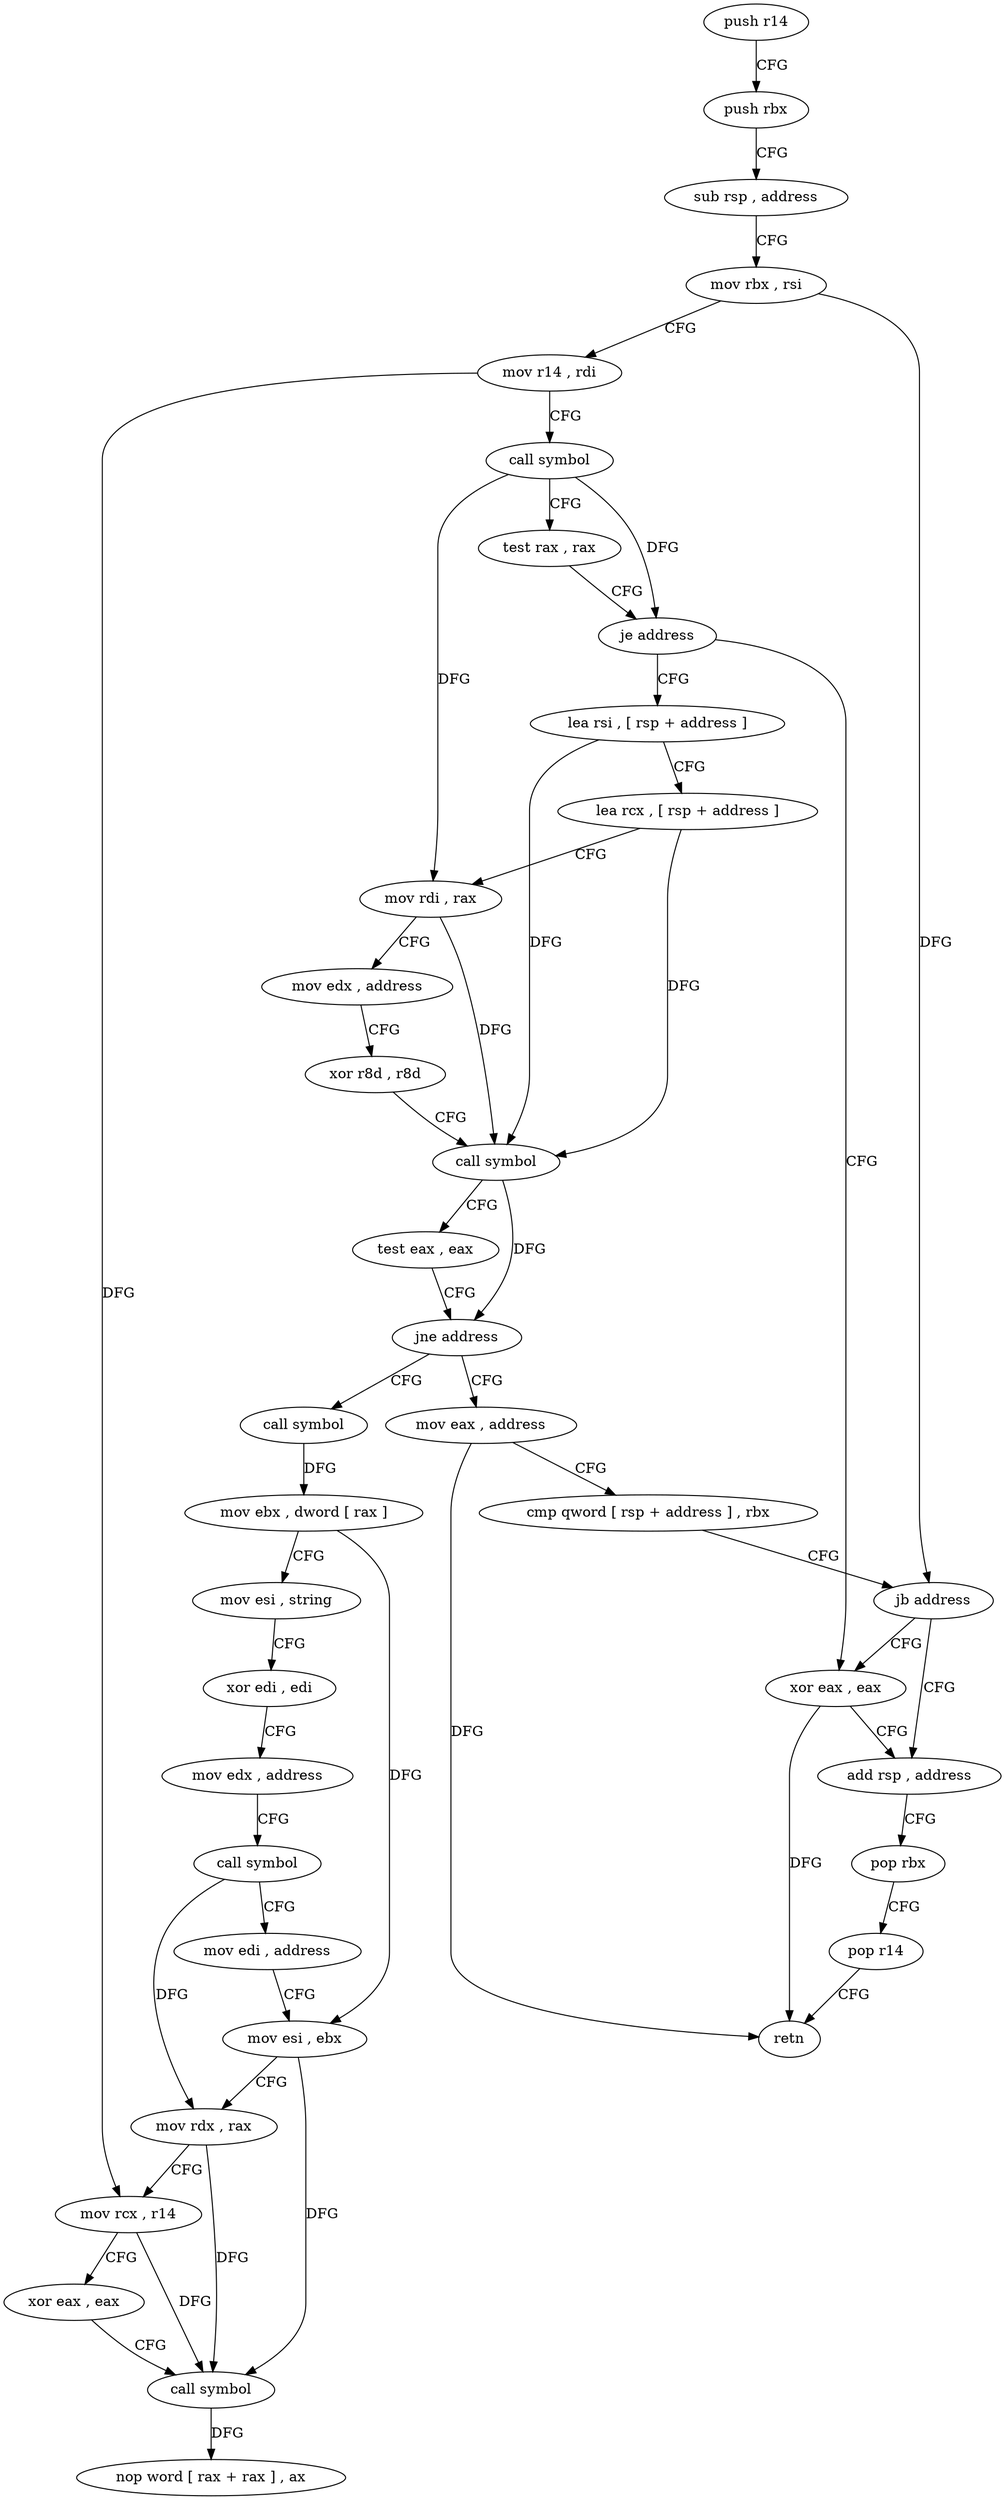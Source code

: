 digraph "func" {
"4253376" [label = "push r14" ]
"4253378" [label = "push rbx" ]
"4253379" [label = "sub rsp , address" ]
"4253383" [label = "mov rbx , rsi" ]
"4253386" [label = "mov r14 , rdi" ]
"4253389" [label = "call symbol" ]
"4253394" [label = "test rax , rax" ]
"4253397" [label = "je address" ]
"4253441" [label = "xor eax , eax" ]
"4253399" [label = "lea rsi , [ rsp + address ]" ]
"4253443" [label = "add rsp , address" ]
"4253404" [label = "lea rcx , [ rsp + address ]" ]
"4253409" [label = "mov rdi , rax" ]
"4253412" [label = "mov edx , address" ]
"4253417" [label = "xor r8d , r8d" ]
"4253420" [label = "call symbol" ]
"4253425" [label = "test eax , eax" ]
"4253427" [label = "jne address" ]
"4253451" [label = "call symbol" ]
"4253429" [label = "mov eax , address" ]
"4253456" [label = "mov ebx , dword [ rax ]" ]
"4253458" [label = "mov esi , string" ]
"4253463" [label = "xor edi , edi" ]
"4253465" [label = "mov edx , address" ]
"4253470" [label = "call symbol" ]
"4253475" [label = "mov edi , address" ]
"4253480" [label = "mov esi , ebx" ]
"4253482" [label = "mov rdx , rax" ]
"4253485" [label = "mov rcx , r14" ]
"4253488" [label = "xor eax , eax" ]
"4253490" [label = "call symbol" ]
"4253495" [label = "nop word [ rax + rax ] , ax" ]
"4253434" [label = "cmp qword [ rsp + address ] , rbx" ]
"4253439" [label = "jb address" ]
"4253447" [label = "pop rbx" ]
"4253448" [label = "pop r14" ]
"4253450" [label = "retn" ]
"4253376" -> "4253378" [ label = "CFG" ]
"4253378" -> "4253379" [ label = "CFG" ]
"4253379" -> "4253383" [ label = "CFG" ]
"4253383" -> "4253386" [ label = "CFG" ]
"4253383" -> "4253439" [ label = "DFG" ]
"4253386" -> "4253389" [ label = "CFG" ]
"4253386" -> "4253485" [ label = "DFG" ]
"4253389" -> "4253394" [ label = "CFG" ]
"4253389" -> "4253397" [ label = "DFG" ]
"4253389" -> "4253409" [ label = "DFG" ]
"4253394" -> "4253397" [ label = "CFG" ]
"4253397" -> "4253441" [ label = "CFG" ]
"4253397" -> "4253399" [ label = "CFG" ]
"4253441" -> "4253443" [ label = "CFG" ]
"4253441" -> "4253450" [ label = "DFG" ]
"4253399" -> "4253404" [ label = "CFG" ]
"4253399" -> "4253420" [ label = "DFG" ]
"4253443" -> "4253447" [ label = "CFG" ]
"4253404" -> "4253409" [ label = "CFG" ]
"4253404" -> "4253420" [ label = "DFG" ]
"4253409" -> "4253412" [ label = "CFG" ]
"4253409" -> "4253420" [ label = "DFG" ]
"4253412" -> "4253417" [ label = "CFG" ]
"4253417" -> "4253420" [ label = "CFG" ]
"4253420" -> "4253425" [ label = "CFG" ]
"4253420" -> "4253427" [ label = "DFG" ]
"4253425" -> "4253427" [ label = "CFG" ]
"4253427" -> "4253451" [ label = "CFG" ]
"4253427" -> "4253429" [ label = "CFG" ]
"4253451" -> "4253456" [ label = "DFG" ]
"4253429" -> "4253434" [ label = "CFG" ]
"4253429" -> "4253450" [ label = "DFG" ]
"4253456" -> "4253458" [ label = "CFG" ]
"4253456" -> "4253480" [ label = "DFG" ]
"4253458" -> "4253463" [ label = "CFG" ]
"4253463" -> "4253465" [ label = "CFG" ]
"4253465" -> "4253470" [ label = "CFG" ]
"4253470" -> "4253475" [ label = "CFG" ]
"4253470" -> "4253482" [ label = "DFG" ]
"4253475" -> "4253480" [ label = "CFG" ]
"4253480" -> "4253482" [ label = "CFG" ]
"4253480" -> "4253490" [ label = "DFG" ]
"4253482" -> "4253485" [ label = "CFG" ]
"4253482" -> "4253490" [ label = "DFG" ]
"4253485" -> "4253488" [ label = "CFG" ]
"4253485" -> "4253490" [ label = "DFG" ]
"4253488" -> "4253490" [ label = "CFG" ]
"4253490" -> "4253495" [ label = "DFG" ]
"4253434" -> "4253439" [ label = "CFG" ]
"4253439" -> "4253443" [ label = "CFG" ]
"4253439" -> "4253441" [ label = "CFG" ]
"4253447" -> "4253448" [ label = "CFG" ]
"4253448" -> "4253450" [ label = "CFG" ]
}
